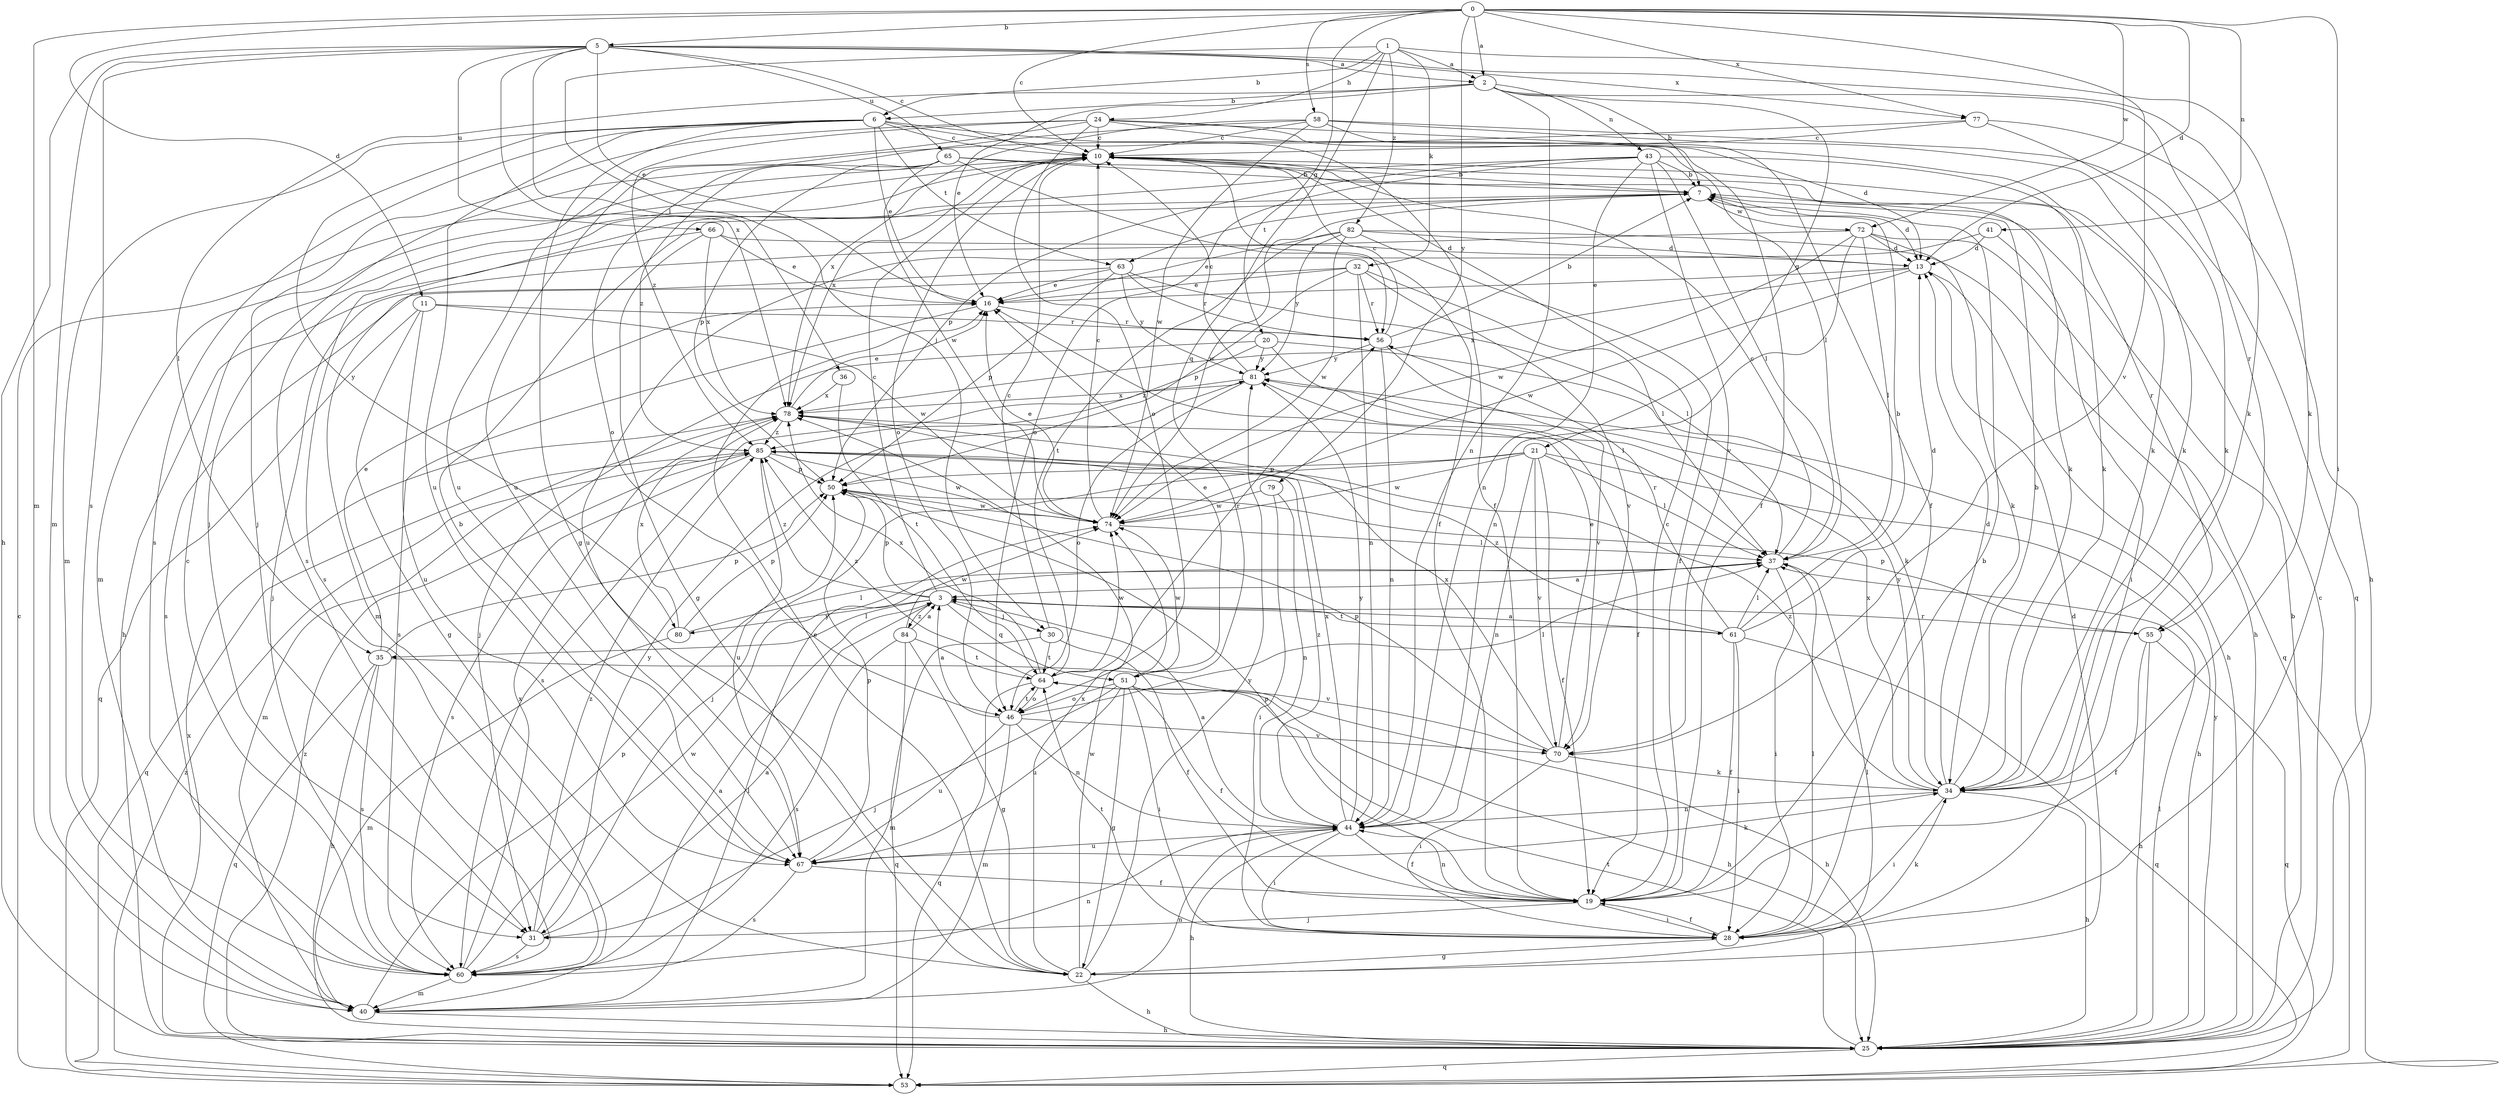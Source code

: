 strict digraph  {
0;
1;
2;
3;
5;
6;
7;
10;
11;
13;
16;
19;
20;
21;
22;
24;
25;
28;
30;
31;
32;
34;
35;
36;
37;
40;
41;
43;
44;
46;
50;
51;
53;
55;
56;
58;
60;
61;
63;
64;
65;
66;
67;
70;
72;
74;
77;
78;
79;
80;
81;
82;
84;
85;
0 -> 2  [label=a];
0 -> 5  [label=b];
0 -> 10  [label=c];
0 -> 11  [label=d];
0 -> 13  [label=d];
0 -> 20  [label=g];
0 -> 28  [label=i];
0 -> 40  [label=m];
0 -> 41  [label=n];
0 -> 58  [label=s];
0 -> 70  [label=v];
0 -> 72  [label=w];
0 -> 77  [label=x];
0 -> 79  [label=y];
1 -> 2  [label=a];
1 -> 6  [label=b];
1 -> 24  [label=h];
1 -> 30  [label=j];
1 -> 32  [label=k];
1 -> 34  [label=k];
1 -> 51  [label=q];
1 -> 82  [label=z];
2 -> 6  [label=b];
2 -> 7  [label=b];
2 -> 16  [label=e];
2 -> 21  [label=g];
2 -> 35  [label=l];
2 -> 43  [label=n];
2 -> 44  [label=n];
2 -> 55  [label=r];
3 -> 10  [label=c];
3 -> 30  [label=j];
3 -> 35  [label=l];
3 -> 50  [label=p];
3 -> 51  [label=q];
3 -> 55  [label=r];
3 -> 61  [label=t];
3 -> 80  [label=y];
3 -> 84  [label=z];
3 -> 85  [label=z];
5 -> 2  [label=a];
5 -> 10  [label=c];
5 -> 16  [label=e];
5 -> 25  [label=h];
5 -> 34  [label=k];
5 -> 36  [label=l];
5 -> 40  [label=m];
5 -> 60  [label=s];
5 -> 65  [label=u];
5 -> 66  [label=u];
5 -> 77  [label=x];
5 -> 78  [label=x];
6 -> 10  [label=c];
6 -> 16  [label=e];
6 -> 19  [label=f];
6 -> 22  [label=g];
6 -> 37  [label=l];
6 -> 40  [label=m];
6 -> 60  [label=s];
6 -> 63  [label=t];
6 -> 67  [label=u];
6 -> 80  [label=y];
7 -> 13  [label=d];
7 -> 60  [label=s];
7 -> 63  [label=t];
7 -> 72  [label=w];
7 -> 74  [label=w];
10 -> 7  [label=b];
10 -> 40  [label=m];
10 -> 46  [label=o];
10 -> 55  [label=r];
10 -> 56  [label=r];
10 -> 78  [label=x];
11 -> 22  [label=g];
11 -> 53  [label=q];
11 -> 56  [label=r];
11 -> 67  [label=u];
11 -> 74  [label=w];
13 -> 16  [label=e];
13 -> 25  [label=h];
13 -> 74  [label=w];
13 -> 78  [label=x];
16 -> 56  [label=r];
16 -> 60  [label=s];
19 -> 10  [label=c];
19 -> 28  [label=i];
19 -> 31  [label=j];
19 -> 44  [label=n];
19 -> 50  [label=p];
20 -> 31  [label=j];
20 -> 34  [label=k];
20 -> 37  [label=l];
20 -> 81  [label=y];
20 -> 85  [label=z];
21 -> 19  [label=f];
21 -> 25  [label=h];
21 -> 31  [label=j];
21 -> 37  [label=l];
21 -> 44  [label=n];
21 -> 50  [label=p];
21 -> 70  [label=v];
21 -> 74  [label=w];
22 -> 13  [label=d];
22 -> 16  [label=e];
22 -> 25  [label=h];
22 -> 37  [label=l];
22 -> 74  [label=w];
22 -> 78  [label=x];
22 -> 81  [label=y];
24 -> 10  [label=c];
24 -> 13  [label=d];
24 -> 19  [label=f];
24 -> 31  [label=j];
24 -> 34  [label=k];
24 -> 46  [label=o];
24 -> 67  [label=u];
24 -> 85  [label=z];
25 -> 7  [label=b];
25 -> 10  [label=c];
25 -> 37  [label=l];
25 -> 53  [label=q];
25 -> 64  [label=t];
25 -> 78  [label=x];
25 -> 81  [label=y];
25 -> 85  [label=z];
28 -> 7  [label=b];
28 -> 19  [label=f];
28 -> 22  [label=g];
28 -> 34  [label=k];
28 -> 37  [label=l];
28 -> 64  [label=t];
30 -> 10  [label=c];
30 -> 19  [label=f];
30 -> 53  [label=q];
30 -> 64  [label=t];
31 -> 3  [label=a];
31 -> 60  [label=s];
31 -> 81  [label=y];
31 -> 85  [label=z];
32 -> 16  [label=e];
32 -> 37  [label=l];
32 -> 44  [label=n];
32 -> 50  [label=p];
32 -> 56  [label=r];
32 -> 60  [label=s];
32 -> 70  [label=v];
34 -> 7  [label=b];
34 -> 13  [label=d];
34 -> 25  [label=h];
34 -> 28  [label=i];
34 -> 44  [label=n];
34 -> 78  [label=x];
34 -> 81  [label=y];
34 -> 85  [label=z];
35 -> 16  [label=e];
35 -> 25  [label=h];
35 -> 50  [label=p];
35 -> 53  [label=q];
35 -> 60  [label=s];
35 -> 70  [label=v];
36 -> 64  [label=t];
36 -> 78  [label=x];
37 -> 3  [label=a];
37 -> 10  [label=c];
37 -> 28  [label=i];
40 -> 25  [label=h];
40 -> 37  [label=l];
40 -> 44  [label=n];
40 -> 50  [label=p];
41 -> 13  [label=d];
41 -> 28  [label=i];
41 -> 67  [label=u];
43 -> 7  [label=b];
43 -> 34  [label=k];
43 -> 37  [label=l];
43 -> 44  [label=n];
43 -> 46  [label=o];
43 -> 50  [label=p];
43 -> 60  [label=s];
43 -> 70  [label=v];
44 -> 3  [label=a];
44 -> 19  [label=f];
44 -> 25  [label=h];
44 -> 28  [label=i];
44 -> 67  [label=u];
44 -> 78  [label=x];
44 -> 81  [label=y];
44 -> 85  [label=z];
46 -> 3  [label=a];
46 -> 37  [label=l];
46 -> 40  [label=m];
46 -> 44  [label=n];
46 -> 64  [label=t];
46 -> 67  [label=u];
46 -> 70  [label=v];
50 -> 74  [label=w];
51 -> 16  [label=e];
51 -> 19  [label=f];
51 -> 22  [label=g];
51 -> 25  [label=h];
51 -> 28  [label=i];
51 -> 31  [label=j];
51 -> 46  [label=o];
51 -> 67  [label=u];
51 -> 74  [label=w];
53 -> 10  [label=c];
53 -> 85  [label=z];
55 -> 19  [label=f];
55 -> 25  [label=h];
55 -> 50  [label=p];
55 -> 53  [label=q];
56 -> 7  [label=b];
56 -> 10  [label=c];
56 -> 44  [label=n];
56 -> 70  [label=v];
56 -> 81  [label=y];
58 -> 10  [label=c];
58 -> 19  [label=f];
58 -> 34  [label=k];
58 -> 53  [label=q];
58 -> 67  [label=u];
58 -> 74  [label=w];
58 -> 78  [label=x];
60 -> 3  [label=a];
60 -> 10  [label=c];
60 -> 40  [label=m];
60 -> 44  [label=n];
60 -> 74  [label=w];
60 -> 78  [label=x];
61 -> 3  [label=a];
61 -> 7  [label=b];
61 -> 13  [label=d];
61 -> 19  [label=f];
61 -> 28  [label=i];
61 -> 37  [label=l];
61 -> 53  [label=q];
61 -> 56  [label=r];
61 -> 85  [label=z];
63 -> 16  [label=e];
63 -> 31  [label=j];
63 -> 37  [label=l];
63 -> 50  [label=p];
63 -> 56  [label=r];
63 -> 81  [label=y];
64 -> 25  [label=h];
64 -> 46  [label=o];
64 -> 53  [label=q];
64 -> 56  [label=r];
64 -> 74  [label=w];
64 -> 78  [label=x];
64 -> 85  [label=z];
65 -> 7  [label=b];
65 -> 19  [label=f];
65 -> 34  [label=k];
65 -> 46  [label=o];
65 -> 50  [label=p];
65 -> 74  [label=w];
65 -> 85  [label=z];
66 -> 13  [label=d];
66 -> 16  [label=e];
66 -> 22  [label=g];
66 -> 25  [label=h];
66 -> 78  [label=x];
67 -> 7  [label=b];
67 -> 19  [label=f];
67 -> 34  [label=k];
67 -> 50  [label=p];
67 -> 60  [label=s];
70 -> 16  [label=e];
70 -> 28  [label=i];
70 -> 34  [label=k];
70 -> 50  [label=p];
70 -> 78  [label=x];
72 -> 13  [label=d];
72 -> 34  [label=k];
72 -> 37  [label=l];
72 -> 40  [label=m];
72 -> 44  [label=n];
72 -> 53  [label=q];
72 -> 74  [label=w];
74 -> 10  [label=c];
74 -> 16  [label=e];
74 -> 37  [label=l];
77 -> 10  [label=c];
77 -> 25  [label=h];
77 -> 31  [label=j];
77 -> 34  [label=k];
78 -> 16  [label=e];
78 -> 40  [label=m];
78 -> 85  [label=z];
79 -> 28  [label=i];
79 -> 44  [label=n];
79 -> 74  [label=w];
80 -> 37  [label=l];
80 -> 40  [label=m];
80 -> 50  [label=p];
80 -> 78  [label=x];
81 -> 10  [label=c];
81 -> 19  [label=f];
81 -> 46  [label=o];
81 -> 60  [label=s];
81 -> 78  [label=x];
82 -> 13  [label=d];
82 -> 16  [label=e];
82 -> 19  [label=f];
82 -> 25  [label=h];
82 -> 64  [label=t];
82 -> 74  [label=w];
82 -> 81  [label=y];
84 -> 3  [label=a];
84 -> 22  [label=g];
84 -> 40  [label=m];
84 -> 60  [label=s];
84 -> 64  [label=t];
84 -> 74  [label=w];
85 -> 50  [label=p];
85 -> 53  [label=q];
85 -> 60  [label=s];
85 -> 67  [label=u];
85 -> 74  [label=w];
}
